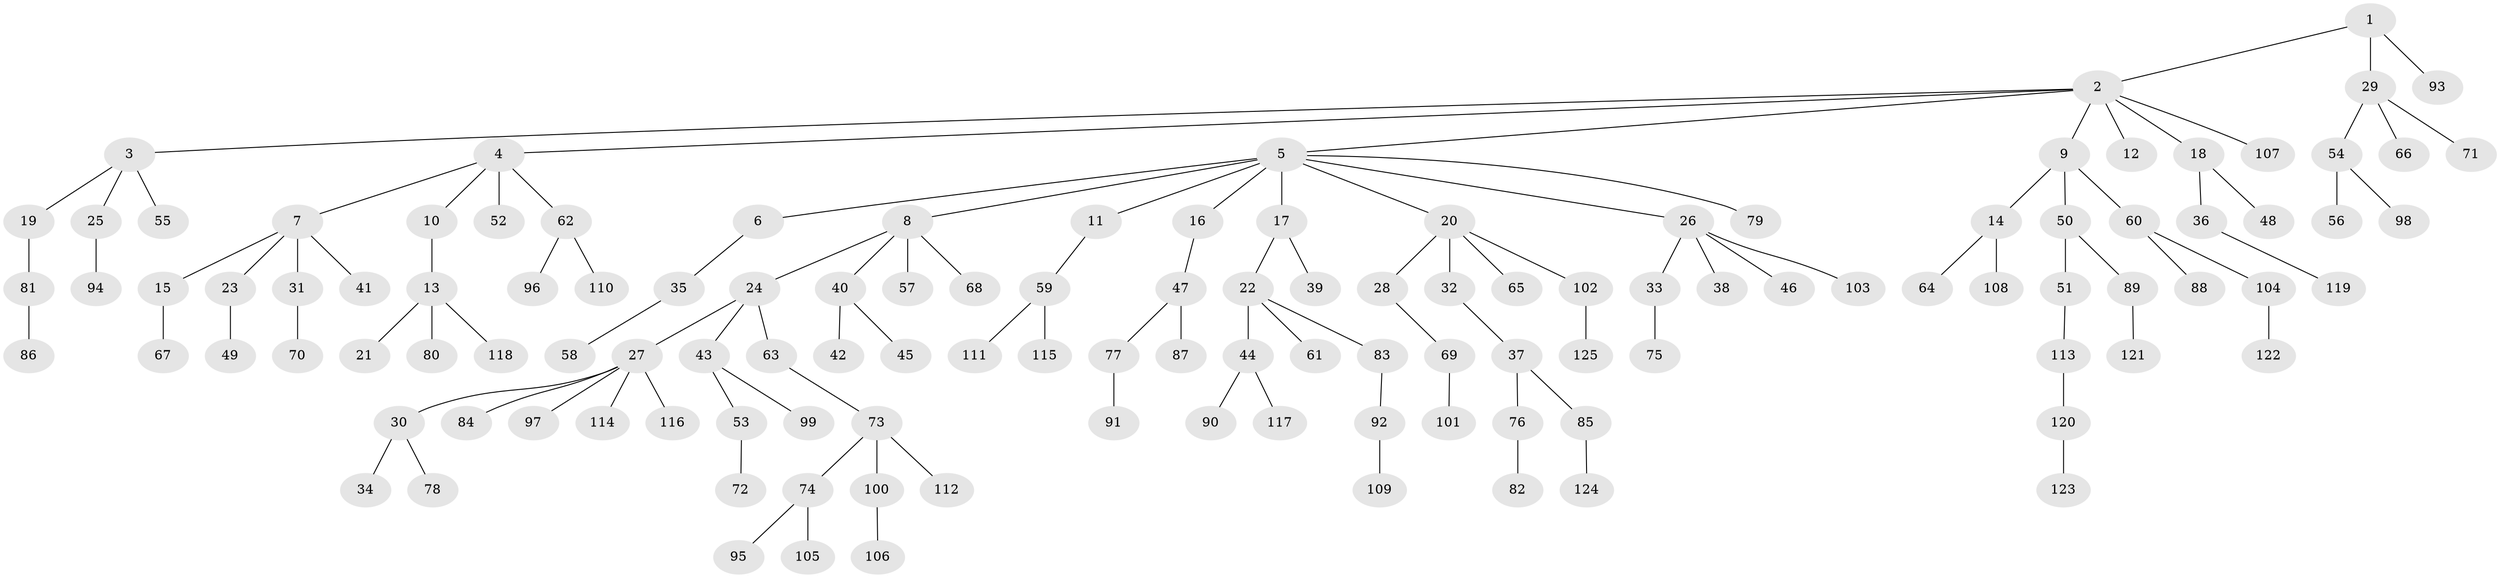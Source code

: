 // coarse degree distribution, {4: 0.10227272727272728, 7: 0.011363636363636364, 2: 0.2840909090909091, 1: 0.5, 6: 0.011363636363636364, 3: 0.06818181818181818, 5: 0.011363636363636364, 8: 0.011363636363636364}
// Generated by graph-tools (version 1.1) at 2025/37/03/04/25 23:37:26]
// undirected, 125 vertices, 124 edges
graph export_dot {
  node [color=gray90,style=filled];
  1;
  2;
  3;
  4;
  5;
  6;
  7;
  8;
  9;
  10;
  11;
  12;
  13;
  14;
  15;
  16;
  17;
  18;
  19;
  20;
  21;
  22;
  23;
  24;
  25;
  26;
  27;
  28;
  29;
  30;
  31;
  32;
  33;
  34;
  35;
  36;
  37;
  38;
  39;
  40;
  41;
  42;
  43;
  44;
  45;
  46;
  47;
  48;
  49;
  50;
  51;
  52;
  53;
  54;
  55;
  56;
  57;
  58;
  59;
  60;
  61;
  62;
  63;
  64;
  65;
  66;
  67;
  68;
  69;
  70;
  71;
  72;
  73;
  74;
  75;
  76;
  77;
  78;
  79;
  80;
  81;
  82;
  83;
  84;
  85;
  86;
  87;
  88;
  89;
  90;
  91;
  92;
  93;
  94;
  95;
  96;
  97;
  98;
  99;
  100;
  101;
  102;
  103;
  104;
  105;
  106;
  107;
  108;
  109;
  110;
  111;
  112;
  113;
  114;
  115;
  116;
  117;
  118;
  119;
  120;
  121;
  122;
  123;
  124;
  125;
  1 -- 2;
  1 -- 29;
  1 -- 93;
  2 -- 3;
  2 -- 4;
  2 -- 5;
  2 -- 9;
  2 -- 12;
  2 -- 18;
  2 -- 107;
  3 -- 19;
  3 -- 25;
  3 -- 55;
  4 -- 7;
  4 -- 10;
  4 -- 52;
  4 -- 62;
  5 -- 6;
  5 -- 8;
  5 -- 11;
  5 -- 16;
  5 -- 17;
  5 -- 20;
  5 -- 26;
  5 -- 79;
  6 -- 35;
  7 -- 15;
  7 -- 23;
  7 -- 31;
  7 -- 41;
  8 -- 24;
  8 -- 40;
  8 -- 57;
  8 -- 68;
  9 -- 14;
  9 -- 50;
  9 -- 60;
  10 -- 13;
  11 -- 59;
  13 -- 21;
  13 -- 80;
  13 -- 118;
  14 -- 64;
  14 -- 108;
  15 -- 67;
  16 -- 47;
  17 -- 22;
  17 -- 39;
  18 -- 36;
  18 -- 48;
  19 -- 81;
  20 -- 28;
  20 -- 32;
  20 -- 65;
  20 -- 102;
  22 -- 44;
  22 -- 61;
  22 -- 83;
  23 -- 49;
  24 -- 27;
  24 -- 43;
  24 -- 63;
  25 -- 94;
  26 -- 33;
  26 -- 38;
  26 -- 46;
  26 -- 103;
  27 -- 30;
  27 -- 84;
  27 -- 97;
  27 -- 114;
  27 -- 116;
  28 -- 69;
  29 -- 54;
  29 -- 66;
  29 -- 71;
  30 -- 34;
  30 -- 78;
  31 -- 70;
  32 -- 37;
  33 -- 75;
  35 -- 58;
  36 -- 119;
  37 -- 76;
  37 -- 85;
  40 -- 42;
  40 -- 45;
  43 -- 53;
  43 -- 99;
  44 -- 90;
  44 -- 117;
  47 -- 77;
  47 -- 87;
  50 -- 51;
  50 -- 89;
  51 -- 113;
  53 -- 72;
  54 -- 56;
  54 -- 98;
  59 -- 111;
  59 -- 115;
  60 -- 88;
  60 -- 104;
  62 -- 96;
  62 -- 110;
  63 -- 73;
  69 -- 101;
  73 -- 74;
  73 -- 100;
  73 -- 112;
  74 -- 95;
  74 -- 105;
  76 -- 82;
  77 -- 91;
  81 -- 86;
  83 -- 92;
  85 -- 124;
  89 -- 121;
  92 -- 109;
  100 -- 106;
  102 -- 125;
  104 -- 122;
  113 -- 120;
  120 -- 123;
}

